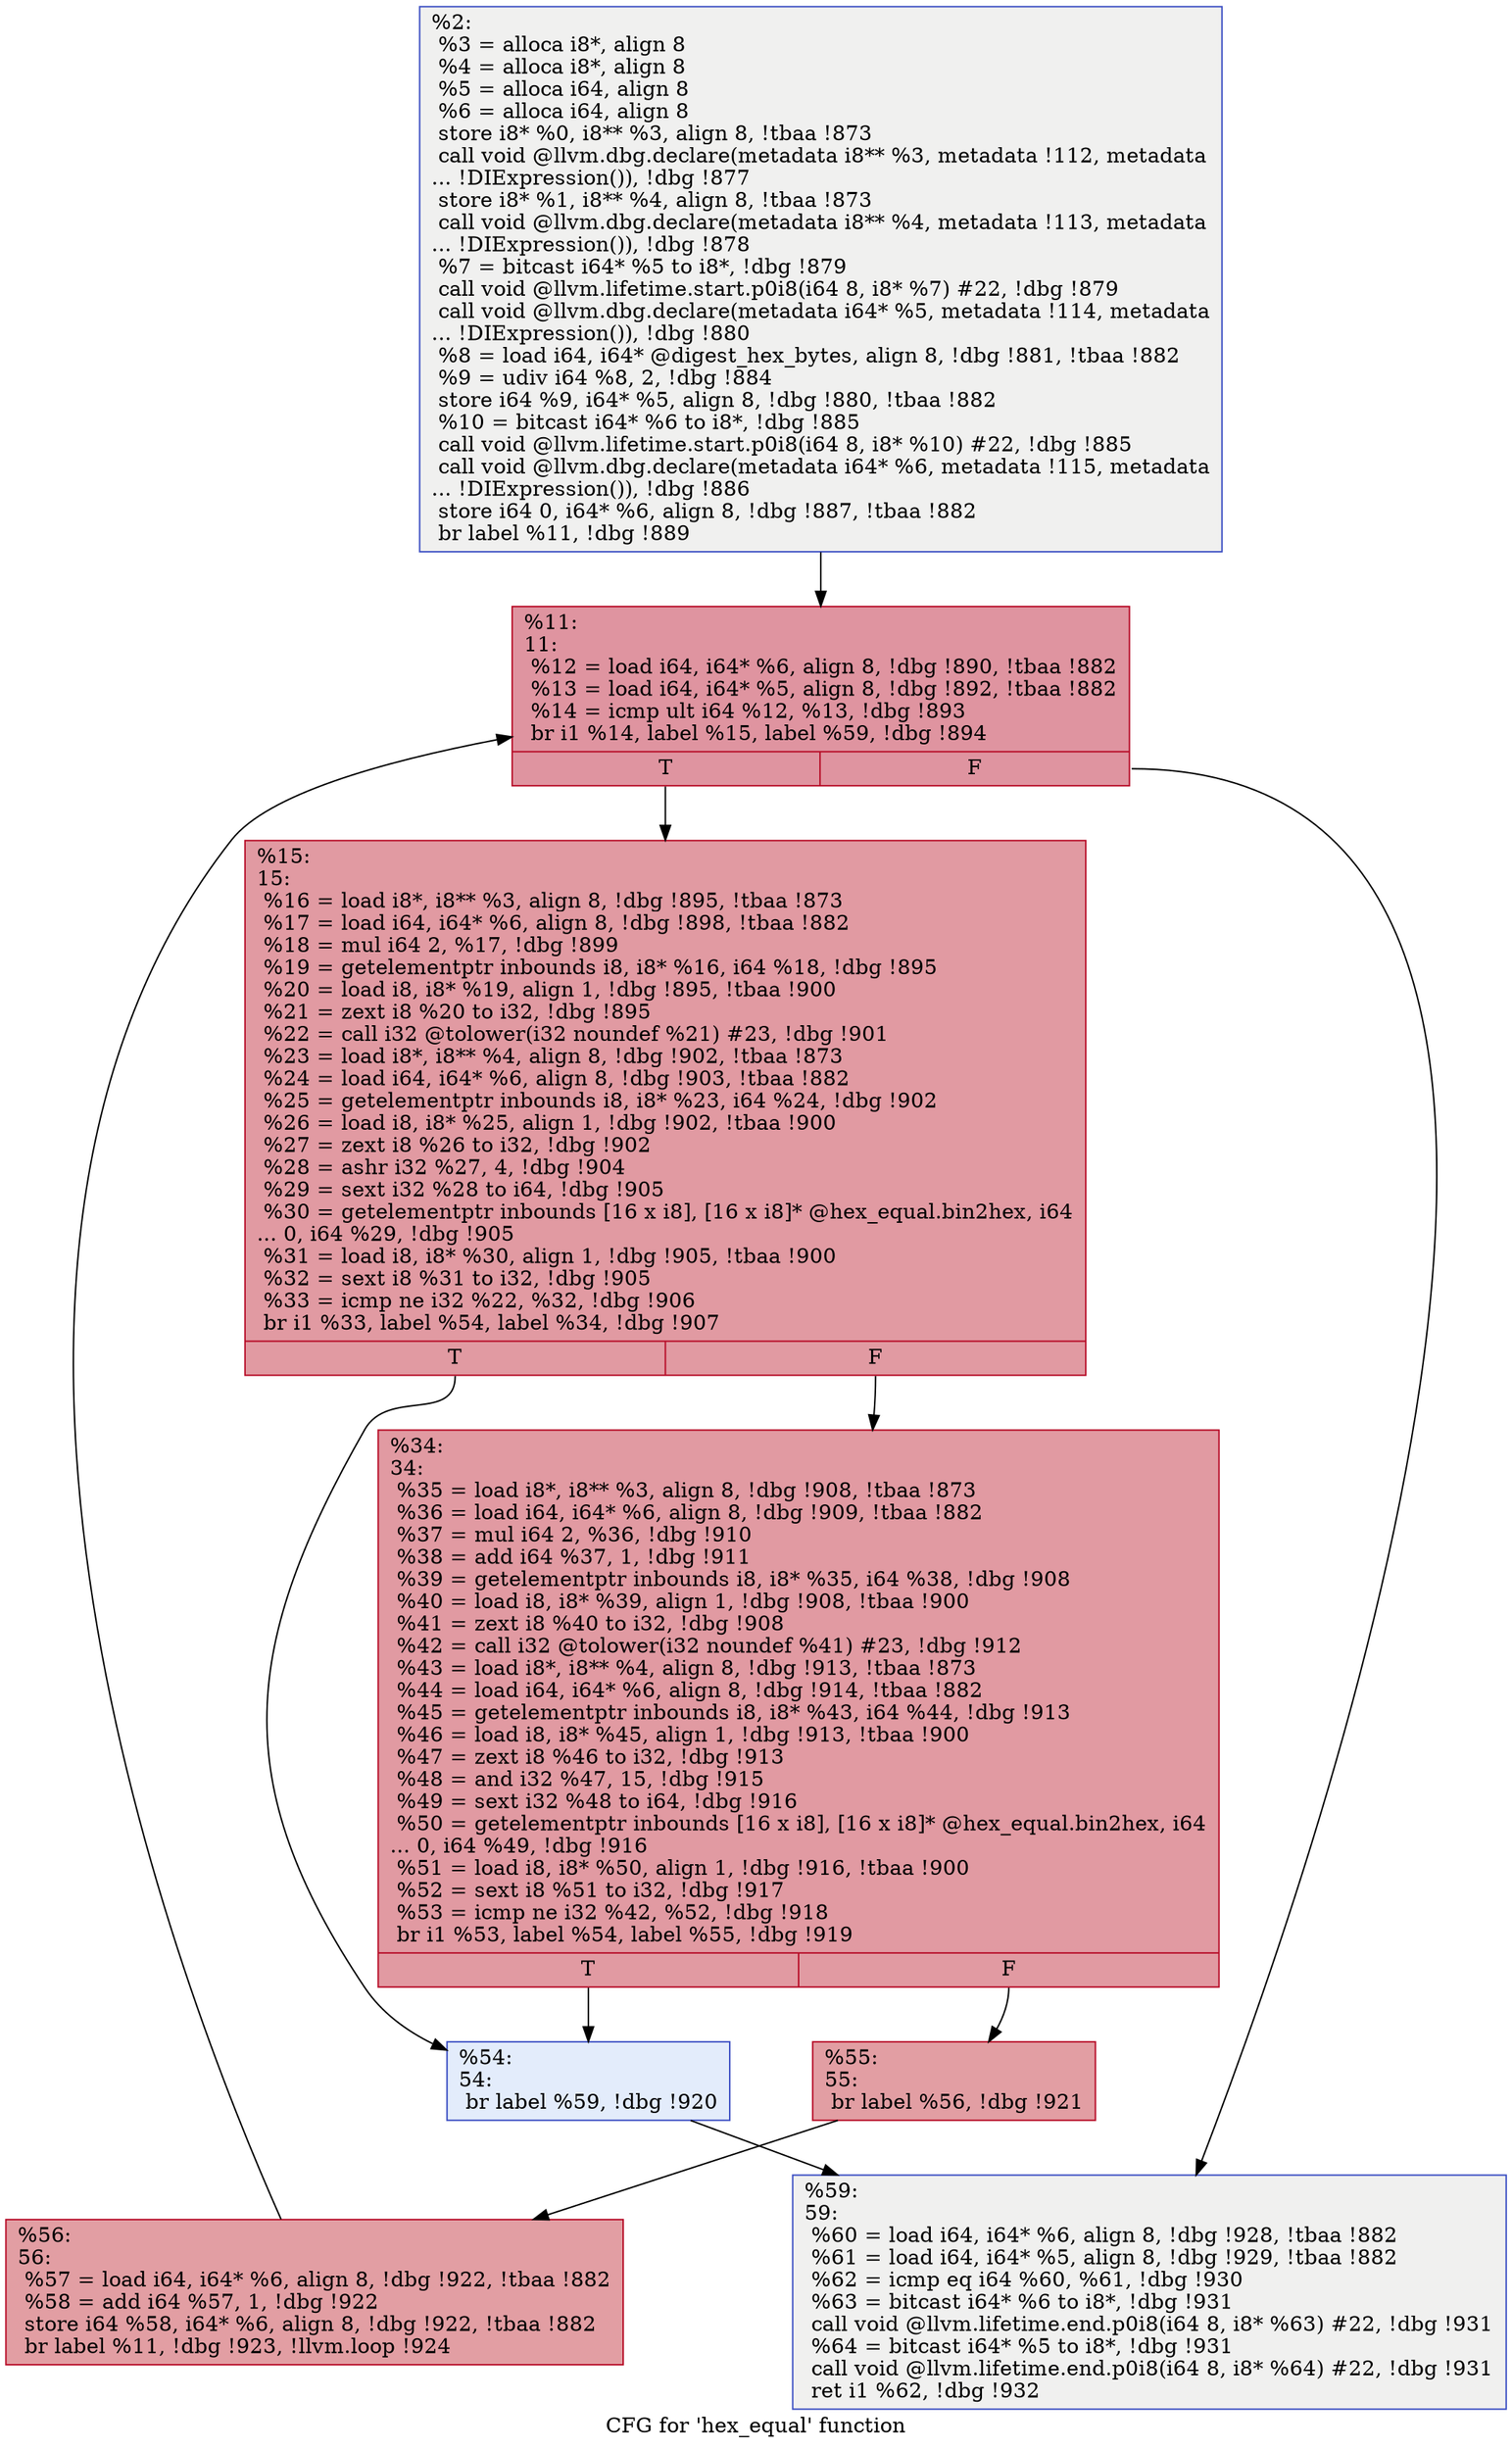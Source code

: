 digraph "CFG for 'hex_equal' function" {
	label="CFG for 'hex_equal' function";

	Node0x1263d60 [shape=record,color="#3d50c3ff", style=filled, fillcolor="#dedcdb70",label="{%2:\l  %3 = alloca i8*, align 8\l  %4 = alloca i8*, align 8\l  %5 = alloca i64, align 8\l  %6 = alloca i64, align 8\l  store i8* %0, i8** %3, align 8, !tbaa !873\l  call void @llvm.dbg.declare(metadata i8** %3, metadata !112, metadata\l... !DIExpression()), !dbg !877\l  store i8* %1, i8** %4, align 8, !tbaa !873\l  call void @llvm.dbg.declare(metadata i8** %4, metadata !113, metadata\l... !DIExpression()), !dbg !878\l  %7 = bitcast i64* %5 to i8*, !dbg !879\l  call void @llvm.lifetime.start.p0i8(i64 8, i8* %7) #22, !dbg !879\l  call void @llvm.dbg.declare(metadata i64* %5, metadata !114, metadata\l... !DIExpression()), !dbg !880\l  %8 = load i64, i64* @digest_hex_bytes, align 8, !dbg !881, !tbaa !882\l  %9 = udiv i64 %8, 2, !dbg !884\l  store i64 %9, i64* %5, align 8, !dbg !880, !tbaa !882\l  %10 = bitcast i64* %6 to i8*, !dbg !885\l  call void @llvm.lifetime.start.p0i8(i64 8, i8* %10) #22, !dbg !885\l  call void @llvm.dbg.declare(metadata i64* %6, metadata !115, metadata\l... !DIExpression()), !dbg !886\l  store i64 0, i64* %6, align 8, !dbg !887, !tbaa !882\l  br label %11, !dbg !889\l}"];
	Node0x1263d60 -> Node0x1263db0;
	Node0x1263db0 [shape=record,color="#b70d28ff", style=filled, fillcolor="#b70d2870",label="{%11:\l11:                                               \l  %12 = load i64, i64* %6, align 8, !dbg !890, !tbaa !882\l  %13 = load i64, i64* %5, align 8, !dbg !892, !tbaa !882\l  %14 = icmp ult i64 %12, %13, !dbg !893\l  br i1 %14, label %15, label %59, !dbg !894\l|{<s0>T|<s1>F}}"];
	Node0x1263db0:s0 -> Node0x1263e00;
	Node0x1263db0:s1 -> Node0x1263f90;
	Node0x1263e00 [shape=record,color="#b70d28ff", style=filled, fillcolor="#bb1b2c70",label="{%15:\l15:                                               \l  %16 = load i8*, i8** %3, align 8, !dbg !895, !tbaa !873\l  %17 = load i64, i64* %6, align 8, !dbg !898, !tbaa !882\l  %18 = mul i64 2, %17, !dbg !899\l  %19 = getelementptr inbounds i8, i8* %16, i64 %18, !dbg !895\l  %20 = load i8, i8* %19, align 1, !dbg !895, !tbaa !900\l  %21 = zext i8 %20 to i32, !dbg !895\l  %22 = call i32 @tolower(i32 noundef %21) #23, !dbg !901\l  %23 = load i8*, i8** %4, align 8, !dbg !902, !tbaa !873\l  %24 = load i64, i64* %6, align 8, !dbg !903, !tbaa !882\l  %25 = getelementptr inbounds i8, i8* %23, i64 %24, !dbg !902\l  %26 = load i8, i8* %25, align 1, !dbg !902, !tbaa !900\l  %27 = zext i8 %26 to i32, !dbg !902\l  %28 = ashr i32 %27, 4, !dbg !904\l  %29 = sext i32 %28 to i64, !dbg !905\l  %30 = getelementptr inbounds [16 x i8], [16 x i8]* @hex_equal.bin2hex, i64\l... 0, i64 %29, !dbg !905\l  %31 = load i8, i8* %30, align 1, !dbg !905, !tbaa !900\l  %32 = sext i8 %31 to i32, !dbg !905\l  %33 = icmp ne i32 %22, %32, !dbg !906\l  br i1 %33, label %54, label %34, !dbg !907\l|{<s0>T|<s1>F}}"];
	Node0x1263e00:s0 -> Node0x1263ea0;
	Node0x1263e00:s1 -> Node0x1263e50;
	Node0x1263e50 [shape=record,color="#b70d28ff", style=filled, fillcolor="#bb1b2c70",label="{%34:\l34:                                               \l  %35 = load i8*, i8** %3, align 8, !dbg !908, !tbaa !873\l  %36 = load i64, i64* %6, align 8, !dbg !909, !tbaa !882\l  %37 = mul i64 2, %36, !dbg !910\l  %38 = add i64 %37, 1, !dbg !911\l  %39 = getelementptr inbounds i8, i8* %35, i64 %38, !dbg !908\l  %40 = load i8, i8* %39, align 1, !dbg !908, !tbaa !900\l  %41 = zext i8 %40 to i32, !dbg !908\l  %42 = call i32 @tolower(i32 noundef %41) #23, !dbg !912\l  %43 = load i8*, i8** %4, align 8, !dbg !913, !tbaa !873\l  %44 = load i64, i64* %6, align 8, !dbg !914, !tbaa !882\l  %45 = getelementptr inbounds i8, i8* %43, i64 %44, !dbg !913\l  %46 = load i8, i8* %45, align 1, !dbg !913, !tbaa !900\l  %47 = zext i8 %46 to i32, !dbg !913\l  %48 = and i32 %47, 15, !dbg !915\l  %49 = sext i32 %48 to i64, !dbg !916\l  %50 = getelementptr inbounds [16 x i8], [16 x i8]* @hex_equal.bin2hex, i64\l... 0, i64 %49, !dbg !916\l  %51 = load i8, i8* %50, align 1, !dbg !916, !tbaa !900\l  %52 = sext i8 %51 to i32, !dbg !917\l  %53 = icmp ne i32 %42, %52, !dbg !918\l  br i1 %53, label %54, label %55, !dbg !919\l|{<s0>T|<s1>F}}"];
	Node0x1263e50:s0 -> Node0x1263ea0;
	Node0x1263e50:s1 -> Node0x1263ef0;
	Node0x1263ea0 [shape=record,color="#3d50c3ff", style=filled, fillcolor="#bfd3f670",label="{%54:\l54:                                               \l  br label %59, !dbg !920\l}"];
	Node0x1263ea0 -> Node0x1263f90;
	Node0x1263ef0 [shape=record,color="#b70d28ff", style=filled, fillcolor="#be242e70",label="{%55:\l55:                                               \l  br label %56, !dbg !921\l}"];
	Node0x1263ef0 -> Node0x1263f40;
	Node0x1263f40 [shape=record,color="#b70d28ff", style=filled, fillcolor="#be242e70",label="{%56:\l56:                                               \l  %57 = load i64, i64* %6, align 8, !dbg !922, !tbaa !882\l  %58 = add i64 %57, 1, !dbg !922\l  store i64 %58, i64* %6, align 8, !dbg !922, !tbaa !882\l  br label %11, !dbg !923, !llvm.loop !924\l}"];
	Node0x1263f40 -> Node0x1263db0;
	Node0x1263f90 [shape=record,color="#3d50c3ff", style=filled, fillcolor="#dedcdb70",label="{%59:\l59:                                               \l  %60 = load i64, i64* %6, align 8, !dbg !928, !tbaa !882\l  %61 = load i64, i64* %5, align 8, !dbg !929, !tbaa !882\l  %62 = icmp eq i64 %60, %61, !dbg !930\l  %63 = bitcast i64* %6 to i8*, !dbg !931\l  call void @llvm.lifetime.end.p0i8(i64 8, i8* %63) #22, !dbg !931\l  %64 = bitcast i64* %5 to i8*, !dbg !931\l  call void @llvm.lifetime.end.p0i8(i64 8, i8* %64) #22, !dbg !931\l  ret i1 %62, !dbg !932\l}"];
}
